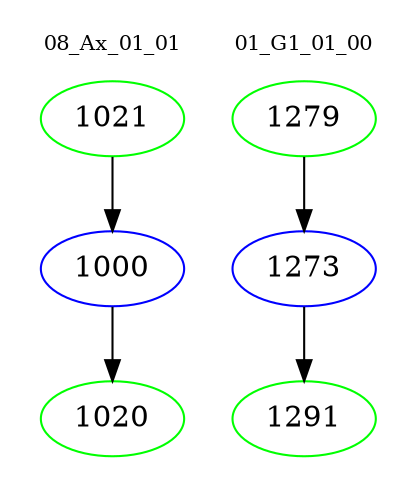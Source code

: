 digraph{
subgraph cluster_0 {
color = white
label = "08_Ax_01_01";
fontsize=10;
T0_1021 [label="1021", color="green"]
T0_1021 -> T0_1000 [color="black"]
T0_1000 [label="1000", color="blue"]
T0_1000 -> T0_1020 [color="black"]
T0_1020 [label="1020", color="green"]
}
subgraph cluster_1 {
color = white
label = "01_G1_01_00";
fontsize=10;
T1_1279 [label="1279", color="green"]
T1_1279 -> T1_1273 [color="black"]
T1_1273 [label="1273", color="blue"]
T1_1273 -> T1_1291 [color="black"]
T1_1291 [label="1291", color="green"]
}
}
